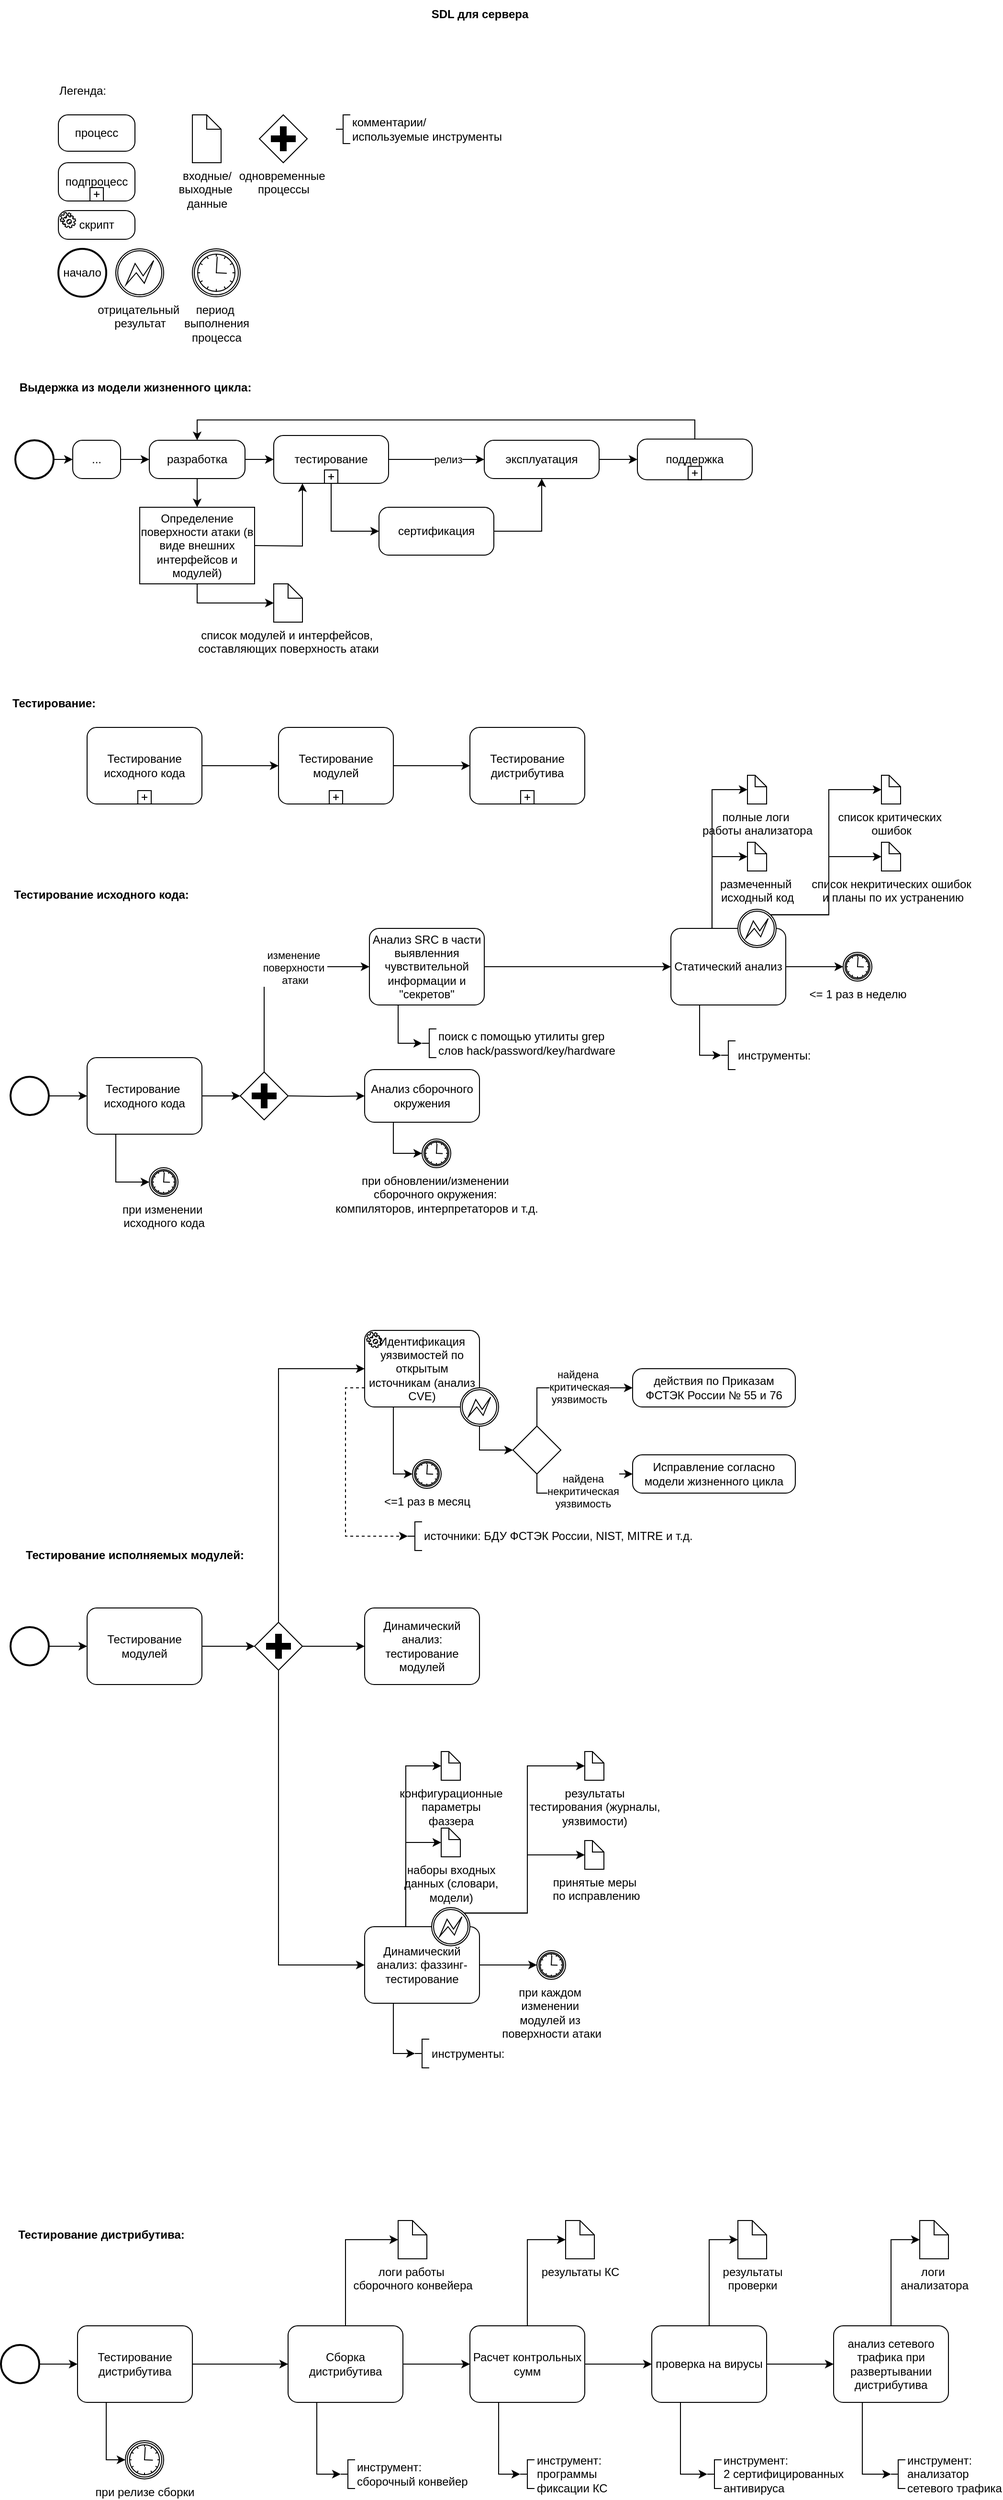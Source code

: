 <mxfile version="21.8.2" type="github">
  <diagram id="wFE0QG_FPsp0jaGvCLVb" name="Page-1">
    <mxGraphModel dx="2284" dy="1874" grid="1" gridSize="10" guides="1" tooltips="1" connect="1" arrows="1" fold="1" page="1" pageScale="1" pageWidth="850" pageHeight="1100" math="0" shadow="0">
      <root>
        <mxCell id="0" />
        <mxCell id="1" parent="0" />
        <mxCell id="r7ATCdnMlQ8CB8lM7L8m-2" value="" style="strokeWidth=2;html=1;shape=mxgraph.flowchart.start_2;whiteSpace=wrap;" vertex="1" parent="1">
          <mxGeometry x="-285" y="-170" width="40" height="40" as="geometry" />
        </mxCell>
        <mxCell id="r7ATCdnMlQ8CB8lM7L8m-139" style="edgeStyle=orthogonalEdgeStyle;rounded=0;orthogonalLoop=1;jettySize=auto;html=1;exitX=0.5;exitY=1;exitDx=0;exitDy=0;entryX=0;entryY=0.5;entryDx=0;entryDy=0;entryPerimeter=0;" edge="1" parent="1" source="r7ATCdnMlQ8CB8lM7L8m-3" target="r7ATCdnMlQ8CB8lM7L8m-140">
          <mxGeometry relative="1" as="geometry">
            <mxPoint x="30" y="20" as="targetPoint" />
          </mxGeometry>
        </mxCell>
        <mxCell id="r7ATCdnMlQ8CB8lM7L8m-3" value="&lt;div&gt;Определение поверхности атаки (в виде внешних интерфейсов и модулей)&lt;/div&gt;" style="rounded=0;whiteSpace=wrap;html=1;" vertex="1" parent="1">
          <mxGeometry x="-155" y="-100" width="120" height="80" as="geometry" />
        </mxCell>
        <mxCell id="r7ATCdnMlQ8CB8lM7L8m-7" value="&lt;div&gt;&lt;b&gt;SDL для сервера&lt;/b&gt;&lt;/div&gt;" style="text;html=1;align=center;verticalAlign=middle;resizable=0;points=[];autosize=1;strokeColor=none;fillColor=none;" vertex="1" parent="1">
          <mxGeometry x="140" y="-630" width="120" height="30" as="geometry" />
        </mxCell>
        <mxCell id="r7ATCdnMlQ8CB8lM7L8m-20" value="..." style="points=[[0.25,0,0],[0.5,0,0],[0.75,0,0],[1,0.25,0],[1,0.5,0],[1,0.75,0],[0.75,1,0],[0.5,1,0],[0.25,1,0],[0,0.75,0],[0,0.5,0],[0,0.25,0]];shape=mxgraph.bpmn.task;whiteSpace=wrap;rectStyle=rounded;size=10;html=1;container=1;expand=0;collapsible=0;taskMarker=abstract;" vertex="1" parent="1">
          <mxGeometry x="-225" y="-170" width="50" height="40" as="geometry" />
        </mxCell>
        <mxCell id="r7ATCdnMlQ8CB8lM7L8m-21" style="edgeStyle=orthogonalEdgeStyle;rounded=0;orthogonalLoop=1;jettySize=auto;html=1;exitX=1;exitY=0.5;exitDx=0;exitDy=0;exitPerimeter=0;entryX=0;entryY=0.5;entryDx=0;entryDy=0;entryPerimeter=0;" edge="1" parent="1" source="r7ATCdnMlQ8CB8lM7L8m-2" target="r7ATCdnMlQ8CB8lM7L8m-20">
          <mxGeometry relative="1" as="geometry" />
        </mxCell>
        <mxCell id="r7ATCdnMlQ8CB8lM7L8m-38" style="edgeStyle=orthogonalEdgeStyle;rounded=0;orthogonalLoop=1;jettySize=auto;html=1;exitX=0.5;exitY=1;exitDx=0;exitDy=0;exitPerimeter=0;" edge="1" parent="1" source="r7ATCdnMlQ8CB8lM7L8m-22">
          <mxGeometry relative="1" as="geometry">
            <mxPoint x="-95" y="-100" as="targetPoint" />
          </mxGeometry>
        </mxCell>
        <mxCell id="r7ATCdnMlQ8CB8lM7L8m-22" value="разработка" style="points=[[0.25,0,0],[0.5,0,0],[0.75,0,0],[1,0.25,0],[1,0.5,0],[1,0.75,0],[0.75,1,0],[0.5,1,0],[0.25,1,0],[0,0.75,0],[0,0.5,0],[0,0.25,0]];shape=mxgraph.bpmn.task;whiteSpace=wrap;rectStyle=rounded;size=10;html=1;container=1;expand=0;collapsible=0;taskMarker=abstract;" vertex="1" parent="1">
          <mxGeometry x="-145" y="-170" width="100" height="40" as="geometry" />
        </mxCell>
        <mxCell id="r7ATCdnMlQ8CB8lM7L8m-23" style="edgeStyle=orthogonalEdgeStyle;rounded=0;orthogonalLoop=1;jettySize=auto;html=1;exitX=1;exitY=0.5;exitDx=0;exitDy=0;exitPerimeter=0;entryX=0;entryY=0.5;entryDx=0;entryDy=0;entryPerimeter=0;" edge="1" parent="1" source="r7ATCdnMlQ8CB8lM7L8m-20" target="r7ATCdnMlQ8CB8lM7L8m-22">
          <mxGeometry relative="1" as="geometry" />
        </mxCell>
        <mxCell id="r7ATCdnMlQ8CB8lM7L8m-28" style="edgeStyle=orthogonalEdgeStyle;rounded=0;orthogonalLoop=1;jettySize=auto;html=1;exitX=1;exitY=0.5;exitDx=0;exitDy=0;exitPerimeter=0;" edge="1" parent="1" source="r7ATCdnMlQ8CB8lM7L8m-25" target="r7ATCdnMlQ8CB8lM7L8m-27">
          <mxGeometry relative="1" as="geometry" />
        </mxCell>
        <mxCell id="r7ATCdnMlQ8CB8lM7L8m-31" value="релиз" style="edgeLabel;html=1;align=center;verticalAlign=middle;resizable=0;points=[];" vertex="1" connectable="0" parent="r7ATCdnMlQ8CB8lM7L8m-28">
          <mxGeometry x="0.24" relative="1" as="geometry">
            <mxPoint as="offset" />
          </mxGeometry>
        </mxCell>
        <mxCell id="r7ATCdnMlQ8CB8lM7L8m-25" value="тестирование" style="points=[[0.25,0,0],[0.5,0,0],[0.75,0,0],[1,0.25,0],[1,0.5,0],[1,0.75,0],[0.75,1,0],[0.5,1,0],[0.25,1,0],[0,0.75,0],[0,0.5,0],[0,0.25,0]];shape=mxgraph.bpmn.task;whiteSpace=wrap;rectStyle=rounded;size=10;html=1;container=1;expand=0;collapsible=0;taskMarker=abstract;isLoopSub=1;" vertex="1" parent="1">
          <mxGeometry x="-15" y="-175" width="120" height="50" as="geometry" />
        </mxCell>
        <mxCell id="r7ATCdnMlQ8CB8lM7L8m-26" style="edgeStyle=orthogonalEdgeStyle;rounded=0;orthogonalLoop=1;jettySize=auto;html=1;exitX=1;exitY=0.5;exitDx=0;exitDy=0;exitPerimeter=0;" edge="1" parent="1" source="r7ATCdnMlQ8CB8lM7L8m-22" target="r7ATCdnMlQ8CB8lM7L8m-25">
          <mxGeometry relative="1" as="geometry" />
        </mxCell>
        <mxCell id="r7ATCdnMlQ8CB8lM7L8m-27" value="эксплуатация" style="points=[[0.25,0,0],[0.5,0,0],[0.75,0,0],[1,0.25,0],[1,0.5,0],[1,0.75,0],[0.75,1,0],[0.5,1,0],[0.25,1,0],[0,0.75,0],[0,0.5,0],[0,0.25,0]];shape=mxgraph.bpmn.task;whiteSpace=wrap;rectStyle=rounded;size=10;html=1;container=1;expand=0;collapsible=0;taskMarker=abstract;" vertex="1" parent="1">
          <mxGeometry x="205" y="-170" width="120" height="40" as="geometry" />
        </mxCell>
        <mxCell id="r7ATCdnMlQ8CB8lM7L8m-29" value="поддержка" style="points=[[0.25,0,0],[0.5,0,0],[0.75,0,0],[1,0.25,0],[1,0.5,0],[1,0.75,0],[0.75,1,0],[0.5,1,0],[0.25,1,0],[0,0.75,0],[0,0.5,0],[0,0.25,0]];shape=mxgraph.bpmn.task;whiteSpace=wrap;rectStyle=rounded;size=10;html=1;container=1;expand=0;collapsible=0;taskMarker=abstract;isLoopSub=1;" vertex="1" parent="1">
          <mxGeometry x="365" y="-171.25" width="120" height="42.5" as="geometry" />
        </mxCell>
        <mxCell id="r7ATCdnMlQ8CB8lM7L8m-30" style="edgeStyle=orthogonalEdgeStyle;rounded=0;orthogonalLoop=1;jettySize=auto;html=1;exitX=1;exitY=0.5;exitDx=0;exitDy=0;exitPerimeter=0;entryX=0;entryY=0.5;entryDx=0;entryDy=0;entryPerimeter=0;" edge="1" parent="1" source="r7ATCdnMlQ8CB8lM7L8m-27" target="r7ATCdnMlQ8CB8lM7L8m-29">
          <mxGeometry relative="1" as="geometry" />
        </mxCell>
        <mxCell id="r7ATCdnMlQ8CB8lM7L8m-32" value="сертификация" style="points=[[0.25,0,0],[0.5,0,0],[0.75,0,0],[1,0.25,0],[1,0.5,0],[1,0.75,0],[0.75,1,0],[0.5,1,0],[0.25,1,0],[0,0.75,0],[0,0.5,0],[0,0.25,0]];shape=mxgraph.bpmn.task;whiteSpace=wrap;rectStyle=rounded;size=10;html=1;container=1;expand=0;collapsible=0;taskMarker=abstract;" vertex="1" parent="1">
          <mxGeometry x="95" y="-100" width="120" height="50" as="geometry" />
        </mxCell>
        <mxCell id="r7ATCdnMlQ8CB8lM7L8m-33" style="edgeStyle=orthogonalEdgeStyle;rounded=0;orthogonalLoop=1;jettySize=auto;html=1;exitX=0.5;exitY=1;exitDx=0;exitDy=0;exitPerimeter=0;entryX=0;entryY=0.5;entryDx=0;entryDy=0;entryPerimeter=0;" edge="1" parent="1" source="r7ATCdnMlQ8CB8lM7L8m-25" target="r7ATCdnMlQ8CB8lM7L8m-32">
          <mxGeometry relative="1" as="geometry" />
        </mxCell>
        <mxCell id="r7ATCdnMlQ8CB8lM7L8m-34" style="edgeStyle=orthogonalEdgeStyle;rounded=0;orthogonalLoop=1;jettySize=auto;html=1;exitX=1;exitY=0.5;exitDx=0;exitDy=0;exitPerimeter=0;entryX=0.5;entryY=1;entryDx=0;entryDy=0;entryPerimeter=0;" edge="1" parent="1" source="r7ATCdnMlQ8CB8lM7L8m-32" target="r7ATCdnMlQ8CB8lM7L8m-27">
          <mxGeometry relative="1" as="geometry" />
        </mxCell>
        <mxCell id="r7ATCdnMlQ8CB8lM7L8m-35" style="edgeStyle=orthogonalEdgeStyle;rounded=0;orthogonalLoop=1;jettySize=auto;html=1;exitX=0.5;exitY=0;exitDx=0;exitDy=0;exitPerimeter=0;entryX=0.5;entryY=0;entryDx=0;entryDy=0;entryPerimeter=0;" edge="1" parent="1" source="r7ATCdnMlQ8CB8lM7L8m-29" target="r7ATCdnMlQ8CB8lM7L8m-22">
          <mxGeometry relative="1" as="geometry" />
        </mxCell>
        <mxCell id="r7ATCdnMlQ8CB8lM7L8m-37" style="edgeStyle=orthogonalEdgeStyle;rounded=0;orthogonalLoop=1;jettySize=auto;html=1;exitX=1;exitY=0.5;exitDx=0;exitDy=0;entryX=0.25;entryY=1;entryDx=0;entryDy=0;entryPerimeter=0;" edge="1" parent="1" target="r7ATCdnMlQ8CB8lM7L8m-25">
          <mxGeometry relative="1" as="geometry">
            <mxPoint x="-35" y="-60" as="sourcePoint" />
          </mxGeometry>
        </mxCell>
        <mxCell id="r7ATCdnMlQ8CB8lM7L8m-40" value="&lt;b&gt;Тестирование исходного кода:&lt;/b&gt;" style="text;html=1;strokeColor=none;fillColor=none;align=center;verticalAlign=middle;whiteSpace=wrap;rounded=0;" vertex="1" parent="1">
          <mxGeometry x="-290" y="290" width="190" height="30" as="geometry" />
        </mxCell>
        <mxCell id="r7ATCdnMlQ8CB8lM7L8m-46" value="Анализ SRC в части выявленния чувствительной информации и &quot;секретов&quot;" style="points=[[0.25,0,0],[0.5,0,0],[0.75,0,0],[1,0.25,0],[1,0.5,0],[1,0.75,0],[0.75,1,0],[0.5,1,0],[0.25,1,0],[0,0.75,0],[0,0.5,0],[0,0.25,0]];shape=mxgraph.bpmn.task;whiteSpace=wrap;rectStyle=rounded;size=10;html=1;container=1;expand=0;collapsible=0;taskMarker=abstract;" vertex="1" parent="1">
          <mxGeometry x="85" y="340" width="120" height="80" as="geometry" />
        </mxCell>
        <mxCell id="r7ATCdnMlQ8CB8lM7L8m-49" value="&lt;div&gt;Идентификация уязвимостей по открытым источникам (анализ CVE)&lt;/div&gt;" style="points=[[0.25,0,0],[0.5,0,0],[0.75,0,0],[1,0.25,0],[1,0.5,0],[1,0.75,0],[0.75,1,0],[0.5,1,0],[0.25,1,0],[0,0.75,0],[0,0.5,0],[0,0.25,0]];shape=mxgraph.bpmn.task;whiteSpace=wrap;rectStyle=rounded;size=10;html=1;container=1;expand=0;collapsible=0;taskMarker=service;" vertex="1" parent="1">
          <mxGeometry x="80" y="760" width="120" height="80" as="geometry" />
        </mxCell>
        <mxCell id="r7ATCdnMlQ8CB8lM7L8m-80" value="" style="points=[[0.145,0.145,0],[0.5,0,0],[0.855,0.145,0],[1,0.5,0],[0.855,0.855,0],[0.5,1,0],[0.145,0.855,0],[0,0.5,0]];shape=mxgraph.bpmn.event;html=1;verticalLabelPosition=bottom;labelBackgroundColor=#ffffff;verticalAlign=top;align=center;perimeter=ellipsePerimeter;outlineConnect=0;aspect=fixed;outline=boundInt;symbol=error;" vertex="1" parent="r7ATCdnMlQ8CB8lM7L8m-49">
          <mxGeometry x="100" y="60" width="40" height="40" as="geometry" />
        </mxCell>
        <mxCell id="r7ATCdnMlQ8CB8lM7L8m-51" value="&lt;div&gt;Тестирование&amp;nbsp; исходного кода&lt;/div&gt;" style="points=[[0.25,0,0],[0.5,0,0],[0.75,0,0],[1,0.25,0],[1,0.5,0],[1,0.75,0],[0.75,1,0],[0.5,1,0],[0.25,1,0],[0,0.75,0],[0,0.5,0],[0,0.25,0]];shape=mxgraph.bpmn.task;whiteSpace=wrap;rectStyle=rounded;size=10;html=1;container=1;expand=0;collapsible=0;taskMarker=abstract;" vertex="1" parent="1">
          <mxGeometry x="-210" y="475" width="120" height="80" as="geometry" />
        </mxCell>
        <mxCell id="r7ATCdnMlQ8CB8lM7L8m-52" value="" style="strokeWidth=2;html=1;shape=mxgraph.flowchart.start_2;whiteSpace=wrap;" vertex="1" parent="1">
          <mxGeometry x="-290" y="495" width="40" height="40" as="geometry" />
        </mxCell>
        <mxCell id="r7ATCdnMlQ8CB8lM7L8m-54" style="edgeStyle=orthogonalEdgeStyle;rounded=0;orthogonalLoop=1;jettySize=auto;html=1;exitX=1;exitY=0.5;exitDx=0;exitDy=0;exitPerimeter=0;entryX=0;entryY=0.5;entryDx=0;entryDy=0;entryPerimeter=0;" edge="1" parent="1" source="r7ATCdnMlQ8CB8lM7L8m-51" target="r7ATCdnMlQ8CB8lM7L8m-100">
          <mxGeometry relative="1" as="geometry">
            <mxPoint x="-50" y="515" as="targetPoint" />
          </mxGeometry>
        </mxCell>
        <mxCell id="r7ATCdnMlQ8CB8lM7L8m-57" style="edgeStyle=orthogonalEdgeStyle;rounded=0;orthogonalLoop=1;jettySize=auto;html=1;exitX=1;exitY=0.5;exitDx=0;exitDy=0;exitPerimeter=0;entryX=0;entryY=0.5;entryDx=0;entryDy=0;entryPerimeter=0;" edge="1" parent="1" source="r7ATCdnMlQ8CB8lM7L8m-52" target="r7ATCdnMlQ8CB8lM7L8m-51">
          <mxGeometry relative="1" as="geometry" />
        </mxCell>
        <mxCell id="r7ATCdnMlQ8CB8lM7L8m-62" value="&lt;div&gt;поиск с помощью утилиты grep&lt;/div&gt;&lt;div&gt;слов hack/password/key/hardware&lt;br&gt; &lt;/div&gt;" style="html=1;shape=mxgraph.flowchart.annotation_2;align=left;labelPosition=right;" vertex="1" parent="1">
          <mxGeometry x="140" y="445" width="15" height="30" as="geometry" />
        </mxCell>
        <mxCell id="r7ATCdnMlQ8CB8lM7L8m-63" style="edgeStyle=orthogonalEdgeStyle;rounded=0;orthogonalLoop=1;jettySize=auto;html=1;exitX=0.25;exitY=1;exitDx=0;exitDy=0;exitPerimeter=0;entryX=0;entryY=0.5;entryDx=0;entryDy=0;entryPerimeter=0;" edge="1" parent="1" source="r7ATCdnMlQ8CB8lM7L8m-46" target="r7ATCdnMlQ8CB8lM7L8m-62">
          <mxGeometry relative="1" as="geometry" />
        </mxCell>
        <mxCell id="r7ATCdnMlQ8CB8lM7L8m-69" value="Анализ сборочного окружения" style="points=[[0.25,0,0],[0.5,0,0],[0.75,0,0],[1,0.25,0],[1,0.5,0],[1,0.75,0],[0.75,1,0],[0.5,1,0],[0.25,1,0],[0,0.75,0],[0,0.5,0],[0,0.25,0]];shape=mxgraph.bpmn.task;whiteSpace=wrap;rectStyle=rounded;size=10;html=1;container=1;expand=0;collapsible=0;taskMarker=abstract;" vertex="1" parent="1">
          <mxGeometry x="80" y="487.5" width="120" height="55" as="geometry" />
        </mxCell>
        <mxCell id="r7ATCdnMlQ8CB8lM7L8m-71" value="Статический анализ" style="points=[[0.25,0,0],[0.5,0,0],[0.75,0,0],[1,0.25,0],[1,0.5,0],[1,0.75,0],[0.75,1,0],[0.5,1,0],[0.25,1,0],[0,0.75,0],[0,0.5,0],[0,0.25,0]];shape=mxgraph.bpmn.task;whiteSpace=wrap;rectStyle=rounded;size=10;html=1;container=1;expand=0;collapsible=0;taskMarker=abstract;" vertex="1" parent="1">
          <mxGeometry x="400" y="340" width="120" height="80" as="geometry" />
        </mxCell>
        <mxCell id="r7ATCdnMlQ8CB8lM7L8m-72" style="edgeStyle=orthogonalEdgeStyle;rounded=0;orthogonalLoop=1;jettySize=auto;html=1;exitX=1;exitY=0.5;exitDx=0;exitDy=0;exitPerimeter=0;entryX=0;entryY=0.5;entryDx=0;entryDy=0;entryPerimeter=0;" edge="1" parent="1" source="r7ATCdnMlQ8CB8lM7L8m-46" target="r7ATCdnMlQ8CB8lM7L8m-71">
          <mxGeometry relative="1" as="geometry" />
        </mxCell>
        <mxCell id="r7ATCdnMlQ8CB8lM7L8m-73" value="&amp;lt;=1 раз в месяц" style="points=[[0.145,0.145,0],[0.5,0,0],[0.855,0.145,0],[1,0.5,0],[0.855,0.855,0],[0.5,1,0],[0.145,0.855,0],[0,0.5,0]];shape=mxgraph.bpmn.event;html=1;verticalLabelPosition=bottom;labelBackgroundColor=#ffffff;verticalAlign=top;align=center;perimeter=ellipsePerimeter;outlineConnect=0;aspect=fixed;outline=boundInt;symbol=timer;" vertex="1" parent="1">
          <mxGeometry x="130" y="895" width="30" height="30" as="geometry" />
        </mxCell>
        <mxCell id="r7ATCdnMlQ8CB8lM7L8m-75" style="edgeStyle=orthogonalEdgeStyle;rounded=0;orthogonalLoop=1;jettySize=auto;html=1;exitX=0.25;exitY=1;exitDx=0;exitDy=0;exitPerimeter=0;entryX=0;entryY=0.5;entryDx=0;entryDy=0;entryPerimeter=0;" edge="1" parent="1" source="r7ATCdnMlQ8CB8lM7L8m-49" target="r7ATCdnMlQ8CB8lM7L8m-73">
          <mxGeometry relative="1" as="geometry" />
        </mxCell>
        <mxCell id="r7ATCdnMlQ8CB8lM7L8m-76" style="edgeStyle=orthogonalEdgeStyle;rounded=0;orthogonalLoop=1;jettySize=auto;html=1;exitX=1;exitY=0.5;exitDx=0;exitDy=0;exitPerimeter=0;entryX=0;entryY=0.5;entryDx=0;entryDy=0;entryPerimeter=0;" edge="1" parent="1" target="r7ATCdnMlQ8CB8lM7L8m-69">
          <mxGeometry relative="1" as="geometry">
            <mxPoint y="515" as="sourcePoint" />
          </mxGeometry>
        </mxCell>
        <mxCell id="r7ATCdnMlQ8CB8lM7L8m-78" value="&lt;div&gt;при обновлении/изменении&amp;nbsp;&lt;/div&gt;&lt;div&gt;сборочного окружения:&amp;nbsp;&lt;/div&gt;&lt;div&gt;компиляторов, интерпретаторов и т.д.&lt;/div&gt;" style="points=[[0.145,0.145,0],[0.5,0,0],[0.855,0.145,0],[1,0.5,0],[0.855,0.855,0],[0.5,1,0],[0.145,0.855,0],[0,0.5,0]];shape=mxgraph.bpmn.event;html=1;verticalLabelPosition=bottom;labelBackgroundColor=#ffffff;verticalAlign=top;align=center;perimeter=ellipsePerimeter;outlineConnect=0;aspect=fixed;outline=boundInt;symbol=timer;" vertex="1" parent="1">
          <mxGeometry x="140" y="560" width="30" height="30" as="geometry" />
        </mxCell>
        <mxCell id="r7ATCdnMlQ8CB8lM7L8m-79" style="edgeStyle=orthogonalEdgeStyle;rounded=0;orthogonalLoop=1;jettySize=auto;html=1;exitX=0.25;exitY=1;exitDx=0;exitDy=0;exitPerimeter=0;entryX=0;entryY=0.5;entryDx=0;entryDy=0;entryPerimeter=0;" edge="1" parent="1" source="r7ATCdnMlQ8CB8lM7L8m-69" target="r7ATCdnMlQ8CB8lM7L8m-78">
          <mxGeometry relative="1" as="geometry" />
        </mxCell>
        <mxCell id="r7ATCdnMlQ8CB8lM7L8m-88" style="edgeStyle=orthogonalEdgeStyle;rounded=0;orthogonalLoop=1;jettySize=auto;html=1;exitX=0.5;exitY=1;exitDx=0;exitDy=0;exitPerimeter=0;entryX=0;entryY=0.5;entryDx=0;entryDy=0;entryPerimeter=0;" edge="1" parent="1" source="r7ATCdnMlQ8CB8lM7L8m-83" target="r7ATCdnMlQ8CB8lM7L8m-89">
          <mxGeometry relative="1" as="geometry">
            <mxPoint x="310" y="955" as="targetPoint" />
          </mxGeometry>
        </mxCell>
        <mxCell id="r7ATCdnMlQ8CB8lM7L8m-90" value="&lt;div&gt;найдена&lt;/div&gt;&lt;div&gt;некритическая&lt;/div&gt;&lt;div&gt;уязвимость&lt;br&gt;&lt;/div&gt;" style="edgeLabel;html=1;align=center;verticalAlign=middle;resizable=0;points=[];" vertex="1" connectable="0" parent="r7ATCdnMlQ8CB8lM7L8m-88">
          <mxGeometry x="-0.033" y="2" relative="1" as="geometry">
            <mxPoint as="offset" />
          </mxGeometry>
        </mxCell>
        <mxCell id="r7ATCdnMlQ8CB8lM7L8m-83" value="" style="points=[[0.25,0.25,0],[0.5,0,0],[0.75,0.25,0],[1,0.5,0],[0.75,0.75,0],[0.5,1,0],[0.25,0.75,0],[0,0.5,0]];shape=mxgraph.bpmn.gateway2;html=1;verticalLabelPosition=bottom;labelBackgroundColor=#ffffff;verticalAlign=top;align=center;perimeter=rhombusPerimeter;outlineConnect=0;outline=none;symbol=none;" vertex="1" parent="1">
          <mxGeometry x="235" y="860" width="50" height="50" as="geometry" />
        </mxCell>
        <mxCell id="r7ATCdnMlQ8CB8lM7L8m-82" style="edgeStyle=orthogonalEdgeStyle;rounded=0;orthogonalLoop=1;jettySize=auto;html=1;exitX=0.5;exitY=1;exitDx=0;exitDy=0;exitPerimeter=0;entryX=0;entryY=0.5;entryDx=0;entryDy=0;entryPerimeter=0;" edge="1" parent="1" source="r7ATCdnMlQ8CB8lM7L8m-80" target="r7ATCdnMlQ8CB8lM7L8m-83">
          <mxGeometry relative="1" as="geometry">
            <mxPoint x="220" y="865" as="targetPoint" />
          </mxGeometry>
        </mxCell>
        <mxCell id="r7ATCdnMlQ8CB8lM7L8m-85" value="действия по Приказам ФСТЭК России № 55 и 76 " style="points=[[0.25,0,0],[0.5,0,0],[0.75,0,0],[1,0.25,0],[1,0.5,0],[1,0.75,0],[0.75,1,0],[0.5,1,0],[0.25,1,0],[0,0.75,0],[0,0.5,0],[0,0.25,0]];shape=mxgraph.bpmn.task;whiteSpace=wrap;rectStyle=rounded;size=10;html=1;container=1;expand=0;collapsible=0;taskMarker=abstract;" vertex="1" parent="1">
          <mxGeometry x="360" y="800" width="170" height="40" as="geometry" />
        </mxCell>
        <mxCell id="r7ATCdnMlQ8CB8lM7L8m-86" style="edgeStyle=orthogonalEdgeStyle;rounded=0;orthogonalLoop=1;jettySize=auto;html=1;exitX=0.5;exitY=0;exitDx=0;exitDy=0;exitPerimeter=0;entryX=0;entryY=0.5;entryDx=0;entryDy=0;entryPerimeter=0;" edge="1" parent="1" source="r7ATCdnMlQ8CB8lM7L8m-83" target="r7ATCdnMlQ8CB8lM7L8m-85">
          <mxGeometry relative="1" as="geometry" />
        </mxCell>
        <mxCell id="r7ATCdnMlQ8CB8lM7L8m-87" value="&lt;div&gt;найдена&amp;nbsp;&lt;/div&gt;&lt;div&gt;критическая&lt;/div&gt;&lt;div&gt;уязвимость&lt;br&gt;&lt;/div&gt;" style="edgeLabel;html=1;align=center;verticalAlign=middle;resizable=0;points=[];" vertex="1" connectable="0" parent="r7ATCdnMlQ8CB8lM7L8m-86">
          <mxGeometry x="0.2" y="1" relative="1" as="geometry">
            <mxPoint as="offset" />
          </mxGeometry>
        </mxCell>
        <mxCell id="r7ATCdnMlQ8CB8lM7L8m-89" value="Исправление согласно модели жизненного цикла" style="points=[[0.25,0,0],[0.5,0,0],[0.75,0,0],[1,0.25,0],[1,0.5,0],[1,0.75,0],[0.75,1,0],[0.5,1,0],[0.25,1,0],[0,0.75,0],[0,0.5,0],[0,0.25,0]];shape=mxgraph.bpmn.task;whiteSpace=wrap;rectStyle=rounded;size=10;html=1;container=1;expand=0;collapsible=0;taskMarker=abstract;" vertex="1" parent="1">
          <mxGeometry x="360" y="890" width="170" height="40" as="geometry" />
        </mxCell>
        <mxCell id="r7ATCdnMlQ8CB8lM7L8m-92" value="источники: БДУ ФСТЭК России, NIST, MITRE и т.д." style="html=1;shape=mxgraph.flowchart.annotation_2;align=left;labelPosition=right;" vertex="1" parent="1">
          <mxGeometry x="125" y="960" width="15" height="30" as="geometry" />
        </mxCell>
        <mxCell id="r7ATCdnMlQ8CB8lM7L8m-94" style="edgeStyle=orthogonalEdgeStyle;rounded=0;orthogonalLoop=1;jettySize=auto;html=1;exitX=0;exitY=0.75;exitDx=0;exitDy=0;exitPerimeter=0;entryX=0;entryY=0.5;entryDx=0;entryDy=0;entryPerimeter=0;dashed=1;" edge="1" parent="1" source="r7ATCdnMlQ8CB8lM7L8m-49" target="r7ATCdnMlQ8CB8lM7L8m-92">
          <mxGeometry relative="1" as="geometry" />
        </mxCell>
        <mxCell id="r7ATCdnMlQ8CB8lM7L8m-95" value="&lt;b&gt;Выдержка из модели жизненного цикла:&lt;/b&gt;" style="text;html=1;align=center;verticalAlign=middle;resizable=0;points=[];autosize=1;strokeColor=none;fillColor=none;" vertex="1" parent="1">
          <mxGeometry x="-290" y="-240" width="260" height="30" as="geometry" />
        </mxCell>
        <mxCell id="r7ATCdnMlQ8CB8lM7L8m-100" value="" style="points=[[0.25,0.25,0],[0.5,0,0],[0.75,0.25,0],[1,0.5,0],[0.75,0.75,0],[0.5,1,0],[0.25,0.75,0],[0,0.5,0]];shape=mxgraph.bpmn.gateway2;html=1;verticalLabelPosition=bottom;labelBackgroundColor=#ffffff;verticalAlign=top;align=center;perimeter=rhombusPerimeter;outlineConnect=0;outline=none;symbol=none;gwType=parallel;" vertex="1" parent="1">
          <mxGeometry x="-50" y="490" width="50" height="50" as="geometry" />
        </mxCell>
        <mxCell id="r7ATCdnMlQ8CB8lM7L8m-102" style="edgeStyle=orthogonalEdgeStyle;rounded=0;orthogonalLoop=1;jettySize=auto;html=1;exitX=0.5;exitY=0;exitDx=0;exitDy=0;exitPerimeter=0;entryX=0;entryY=0.5;entryDx=0;entryDy=0;entryPerimeter=0;" edge="1" parent="1" source="r7ATCdnMlQ8CB8lM7L8m-100" target="r7ATCdnMlQ8CB8lM7L8m-46">
          <mxGeometry relative="1" as="geometry" />
        </mxCell>
        <mxCell id="r7ATCdnMlQ8CB8lM7L8m-106" value="&lt;div&gt;изменение&amp;nbsp;&lt;/div&gt;&lt;div&gt;поверхности&amp;nbsp;&lt;/div&gt;&lt;div&gt;атаки&lt;/div&gt;" style="edgeLabel;html=1;align=center;verticalAlign=middle;resizable=0;points=[];" vertex="1" connectable="0" parent="r7ATCdnMlQ8CB8lM7L8m-102">
          <mxGeometry x="0.291" y="-1" relative="1" as="geometry">
            <mxPoint as="offset" />
          </mxGeometry>
        </mxCell>
        <mxCell id="r7ATCdnMlQ8CB8lM7L8m-103" value="Динамический анализ: тестирование модулей" style="points=[[0.25,0,0],[0.5,0,0],[0.75,0,0],[1,0.25,0],[1,0.5,0],[1,0.75,0],[0.75,1,0],[0.5,1,0],[0.25,1,0],[0,0.75,0],[0,0.5,0],[0,0.25,0]];shape=mxgraph.bpmn.task;whiteSpace=wrap;rectStyle=rounded;size=10;html=1;container=1;expand=0;collapsible=0;taskMarker=abstract;" vertex="1" parent="1">
          <mxGeometry x="80" y="1050" width="120" height="80" as="geometry" />
        </mxCell>
        <mxCell id="r7ATCdnMlQ8CB8lM7L8m-108" value="&lt;div&gt;&lt;b&gt;Тестирование:&lt;/b&gt;&lt;/div&gt;" style="text;html=1;align=center;verticalAlign=middle;resizable=0;points=[];autosize=1;strokeColor=none;fillColor=none;" vertex="1" parent="1">
          <mxGeometry x="-300" y="90" width="110" height="30" as="geometry" />
        </mxCell>
        <mxCell id="r7ATCdnMlQ8CB8lM7L8m-111" value="Тестирование исходного кода" style="points=[[0.25,0,0],[0.5,0,0],[0.75,0,0],[1,0.25,0],[1,0.5,0],[1,0.75,0],[0.75,1,0],[0.5,1,0],[0.25,1,0],[0,0.75,0],[0,0.5,0],[0,0.25,0]];shape=mxgraph.bpmn.task;whiteSpace=wrap;rectStyle=rounded;size=10;html=1;container=1;expand=0;collapsible=0;taskMarker=abstract;isLoopSub=1;" vertex="1" parent="1">
          <mxGeometry x="-210" y="130" width="120" height="80" as="geometry" />
        </mxCell>
        <mxCell id="r7ATCdnMlQ8CB8lM7L8m-114" style="edgeStyle=orthogonalEdgeStyle;rounded=0;orthogonalLoop=1;jettySize=auto;html=1;exitX=1;exitY=0.5;exitDx=0;exitDy=0;exitPerimeter=0;" edge="1" parent="1" source="r7ATCdnMlQ8CB8lM7L8m-112" target="r7ATCdnMlQ8CB8lM7L8m-115">
          <mxGeometry relative="1" as="geometry">
            <mxPoint x="170" y="170" as="targetPoint" />
          </mxGeometry>
        </mxCell>
        <mxCell id="r7ATCdnMlQ8CB8lM7L8m-112" value="Тестирование модулей" style="points=[[0.25,0,0],[0.5,0,0],[0.75,0,0],[1,0.25,0],[1,0.5,0],[1,0.75,0],[0.75,1,0],[0.5,1,0],[0.25,1,0],[0,0.75,0],[0,0.5,0],[0,0.25,0]];shape=mxgraph.bpmn.task;whiteSpace=wrap;rectStyle=rounded;size=10;html=1;container=1;expand=0;collapsible=0;taskMarker=abstract;isLoopSub=1;" vertex="1" parent="1">
          <mxGeometry x="-10" y="130" width="120" height="80" as="geometry" />
        </mxCell>
        <mxCell id="r7ATCdnMlQ8CB8lM7L8m-113" style="edgeStyle=orthogonalEdgeStyle;rounded=0;orthogonalLoop=1;jettySize=auto;html=1;exitX=1;exitY=0.5;exitDx=0;exitDy=0;exitPerimeter=0;entryX=0;entryY=0.5;entryDx=0;entryDy=0;entryPerimeter=0;" edge="1" parent="1" source="r7ATCdnMlQ8CB8lM7L8m-111" target="r7ATCdnMlQ8CB8lM7L8m-112">
          <mxGeometry relative="1" as="geometry" />
        </mxCell>
        <mxCell id="r7ATCdnMlQ8CB8lM7L8m-115" value="Тестирование дистрибутива" style="points=[[0.25,0,0],[0.5,0,0],[0.75,0,0],[1,0.25,0],[1,0.5,0],[1,0.75,0],[0.75,1,0],[0.5,1,0],[0.25,1,0],[0,0.75,0],[0,0.5,0],[0,0.25,0]];shape=mxgraph.bpmn.task;whiteSpace=wrap;rectStyle=rounded;size=10;html=1;container=1;expand=0;collapsible=0;taskMarker=abstract;isLoopSub=1;" vertex="1" parent="1">
          <mxGeometry x="190" y="130" width="120" height="80" as="geometry" />
        </mxCell>
        <mxCell id="r7ATCdnMlQ8CB8lM7L8m-116" value="&lt;div&gt;Тестирование модулей&lt;br&gt;&lt;/div&gt;" style="points=[[0.25,0,0],[0.5,0,0],[0.75,0,0],[1,0.25,0],[1,0.5,0],[1,0.75,0],[0.75,1,0],[0.5,1,0],[0.25,1,0],[0,0.75,0],[0,0.5,0],[0,0.25,0]];shape=mxgraph.bpmn.task;whiteSpace=wrap;rectStyle=rounded;size=10;html=1;container=1;expand=0;collapsible=0;taskMarker=abstract;" vertex="1" parent="1">
          <mxGeometry x="-210" y="1050" width="120" height="80" as="geometry" />
        </mxCell>
        <mxCell id="r7ATCdnMlQ8CB8lM7L8m-117" value="" style="strokeWidth=2;html=1;shape=mxgraph.flowchart.start_2;whiteSpace=wrap;" vertex="1" parent="1">
          <mxGeometry x="-290" y="1070" width="40" height="40" as="geometry" />
        </mxCell>
        <mxCell id="r7ATCdnMlQ8CB8lM7L8m-118" style="edgeStyle=orthogonalEdgeStyle;rounded=0;orthogonalLoop=1;jettySize=auto;html=1;exitX=1;exitY=0.5;exitDx=0;exitDy=0;exitPerimeter=0;entryX=0;entryY=0.5;entryDx=0;entryDy=0;entryPerimeter=0;" edge="1" parent="1" source="r7ATCdnMlQ8CB8lM7L8m-117" target="r7ATCdnMlQ8CB8lM7L8m-116">
          <mxGeometry relative="1" as="geometry" />
        </mxCell>
        <mxCell id="r7ATCdnMlQ8CB8lM7L8m-119" style="edgeStyle=orthogonalEdgeStyle;rounded=0;orthogonalLoop=1;jettySize=auto;html=1;entryX=0;entryY=0.5;entryDx=0;entryDy=0;entryPerimeter=0;exitX=0.5;exitY=0;exitDx=0;exitDy=0;exitPerimeter=0;" edge="1" parent="1" source="r7ATCdnMlQ8CB8lM7L8m-192" target="r7ATCdnMlQ8CB8lM7L8m-49">
          <mxGeometry relative="1" as="geometry">
            <mxPoint x="20" y="1090" as="sourcePoint" />
          </mxGeometry>
        </mxCell>
        <mxCell id="r7ATCdnMlQ8CB8lM7L8m-141" style="edgeStyle=orthogonalEdgeStyle;rounded=0;orthogonalLoop=1;jettySize=auto;html=1;exitX=1;exitY=0.5;exitDx=0;exitDy=0;exitPerimeter=0;" edge="1" parent="1" source="r7ATCdnMlQ8CB8lM7L8m-120" target="r7ATCdnMlQ8CB8lM7L8m-142">
          <mxGeometry relative="1" as="geometry">
            <mxPoint x="-30" y="1750" as="targetPoint" />
          </mxGeometry>
        </mxCell>
        <mxCell id="r7ATCdnMlQ8CB8lM7L8m-120" value="&lt;div&gt;Тестирование дистрибутива&lt;br&gt;&lt;/div&gt;" style="points=[[0.25,0,0],[0.5,0,0],[0.75,0,0],[1,0.25,0],[1,0.5,0],[1,0.75,0],[0.75,1,0],[0.5,1,0],[0.25,1,0],[0,0.75,0],[0,0.5,0],[0,0.25,0]];shape=mxgraph.bpmn.task;whiteSpace=wrap;rectStyle=rounded;size=10;html=1;container=1;expand=0;collapsible=0;taskMarker=abstract;" vertex="1" parent="1">
          <mxGeometry x="-220" y="1800" width="120" height="80" as="geometry" />
        </mxCell>
        <mxCell id="r7ATCdnMlQ8CB8lM7L8m-121" value="" style="strokeWidth=2;html=1;shape=mxgraph.flowchart.start_2;whiteSpace=wrap;" vertex="1" parent="1">
          <mxGeometry x="-300" y="1820" width="40" height="40" as="geometry" />
        </mxCell>
        <mxCell id="r7ATCdnMlQ8CB8lM7L8m-122" style="edgeStyle=orthogonalEdgeStyle;rounded=0;orthogonalLoop=1;jettySize=auto;html=1;exitX=1;exitY=0.5;exitDx=0;exitDy=0;exitPerimeter=0;entryX=0;entryY=0.5;entryDx=0;entryDy=0;entryPerimeter=0;" edge="1" parent="1" source="r7ATCdnMlQ8CB8lM7L8m-121" target="r7ATCdnMlQ8CB8lM7L8m-120">
          <mxGeometry relative="1" as="geometry" />
        </mxCell>
        <mxCell id="r7ATCdnMlQ8CB8lM7L8m-123" value="инструменты: " style="html=1;shape=mxgraph.flowchart.annotation_2;align=left;labelPosition=right;" vertex="1" parent="1">
          <mxGeometry x="452.5" y="457.5" width="15" height="30" as="geometry" />
        </mxCell>
        <mxCell id="r7ATCdnMlQ8CB8lM7L8m-124" style="edgeStyle=orthogonalEdgeStyle;rounded=0;orthogonalLoop=1;jettySize=auto;html=1;exitX=0.25;exitY=1;exitDx=0;exitDy=0;exitPerimeter=0;entryX=0;entryY=0.5;entryDx=0;entryDy=0;entryPerimeter=0;" edge="1" parent="1" source="r7ATCdnMlQ8CB8lM7L8m-71" target="r7ATCdnMlQ8CB8lM7L8m-123">
          <mxGeometry relative="1" as="geometry" />
        </mxCell>
        <mxCell id="r7ATCdnMlQ8CB8lM7L8m-126" value="&lt;div&gt;полные логи&amp;nbsp;&lt;/div&gt;&lt;div&gt;работы анализатора&lt;/div&gt;&lt;div&gt;&lt;br&gt;&lt;/div&gt;" style="shape=mxgraph.bpmn.data;labelPosition=center;verticalLabelPosition=bottom;align=center;verticalAlign=top;size=12;html=1;" vertex="1" parent="1">
          <mxGeometry x="480" y="180" width="20" height="30" as="geometry" />
        </mxCell>
        <mxCell id="r7ATCdnMlQ8CB8lM7L8m-127" style="edgeStyle=orthogonalEdgeStyle;rounded=0;orthogonalLoop=1;jettySize=auto;html=1;exitX=0.358;exitY=0;exitDx=0;exitDy=0;exitPerimeter=0;entryX=0;entryY=0.5;entryDx=0;entryDy=0;entryPerimeter=0;" edge="1" parent="1" source="r7ATCdnMlQ8CB8lM7L8m-71" target="r7ATCdnMlQ8CB8lM7L8m-126">
          <mxGeometry relative="1" as="geometry" />
        </mxCell>
        <mxCell id="r7ATCdnMlQ8CB8lM7L8m-128" value="&lt;div&gt;размеченный&amp;nbsp;&lt;/div&gt;&lt;div&gt;исходный код&lt;/div&gt;" style="shape=mxgraph.bpmn.data;labelPosition=center;verticalLabelPosition=bottom;align=center;verticalAlign=top;size=12;html=1;" vertex="1" parent="1">
          <mxGeometry x="480" y="250" width="20" height="30" as="geometry" />
        </mxCell>
        <mxCell id="r7ATCdnMlQ8CB8lM7L8m-132" value="&lt;div&gt;список критических&amp;nbsp;&lt;/div&gt;&lt;div&gt;ошибок&lt;/div&gt;" style="shape=mxgraph.bpmn.data;labelPosition=center;verticalLabelPosition=bottom;align=center;verticalAlign=top;size=12;html=1;" vertex="1" parent="1">
          <mxGeometry x="620" y="180" width="20" height="30" as="geometry" />
        </mxCell>
        <mxCell id="r7ATCdnMlQ8CB8lM7L8m-134" value="&lt;div&gt;список некритических ошибок&lt;/div&gt;&lt;div&gt;&amp;nbsp;и планы по их устранению&lt;/div&gt;" style="shape=mxgraph.bpmn.data;labelPosition=center;verticalLabelPosition=bottom;align=center;verticalAlign=top;size=12;html=1;" vertex="1" parent="1">
          <mxGeometry x="620" y="250" width="20" height="30" as="geometry" />
        </mxCell>
        <mxCell id="r7ATCdnMlQ8CB8lM7L8m-136" style="edgeStyle=orthogonalEdgeStyle;rounded=0;orthogonalLoop=1;jettySize=auto;html=1;exitX=0.358;exitY=0;exitDx=0;exitDy=0;exitPerimeter=0;entryX=0;entryY=0.5;entryDx=0;entryDy=0;entryPerimeter=0;" edge="1" parent="1" source="r7ATCdnMlQ8CB8lM7L8m-71" target="r7ATCdnMlQ8CB8lM7L8m-128">
          <mxGeometry relative="1" as="geometry" />
        </mxCell>
        <mxCell id="r7ATCdnMlQ8CB8lM7L8m-137" style="edgeStyle=orthogonalEdgeStyle;rounded=0;orthogonalLoop=1;jettySize=auto;html=1;exitX=0.855;exitY=0.145;exitDx=0;exitDy=0;exitPerimeter=0;entryX=0;entryY=0.5;entryDx=0;entryDy=0;entryPerimeter=0;" edge="1" parent="1" source="r7ATCdnMlQ8CB8lM7L8m-135" target="r7ATCdnMlQ8CB8lM7L8m-132">
          <mxGeometry relative="1" as="geometry" />
        </mxCell>
        <mxCell id="r7ATCdnMlQ8CB8lM7L8m-138" style="edgeStyle=orthogonalEdgeStyle;rounded=0;orthogonalLoop=1;jettySize=auto;html=1;exitX=0.855;exitY=0.145;exitDx=0;exitDy=0;exitPerimeter=0;entryX=0;entryY=0.5;entryDx=0;entryDy=0;entryPerimeter=0;" edge="1" parent="1" source="r7ATCdnMlQ8CB8lM7L8m-135" target="r7ATCdnMlQ8CB8lM7L8m-134">
          <mxGeometry relative="1" as="geometry" />
        </mxCell>
        <mxCell id="r7ATCdnMlQ8CB8lM7L8m-140" value="&lt;div&gt;список модулей и интерфейсов,&amp;nbsp;&lt;/div&gt;&lt;div&gt;составляющих поверхность атаки&lt;/div&gt;" style="shape=mxgraph.bpmn.data;labelPosition=center;verticalLabelPosition=bottom;align=center;verticalAlign=top;size=15;html=1;" vertex="1" parent="1">
          <mxGeometry x="-15" y="-20" width="30" height="40" as="geometry" />
        </mxCell>
        <mxCell id="r7ATCdnMlQ8CB8lM7L8m-143" style="edgeStyle=orthogonalEdgeStyle;rounded=0;orthogonalLoop=1;jettySize=auto;html=1;entryX=0;entryY=0.5;entryDx=0;entryDy=0;entryPerimeter=0;" edge="1" parent="1" source="r7ATCdnMlQ8CB8lM7L8m-142" target="r7ATCdnMlQ8CB8lM7L8m-144">
          <mxGeometry relative="1" as="geometry">
            <mxPoint x="120" y="1690" as="targetPoint" />
          </mxGeometry>
        </mxCell>
        <mxCell id="r7ATCdnMlQ8CB8lM7L8m-145" style="edgeStyle=orthogonalEdgeStyle;rounded=0;orthogonalLoop=1;jettySize=auto;html=1;exitX=1;exitY=0.5;exitDx=0;exitDy=0;exitPerimeter=0;" edge="1" parent="1" source="r7ATCdnMlQ8CB8lM7L8m-142" target="r7ATCdnMlQ8CB8lM7L8m-146">
          <mxGeometry relative="1" as="geometry">
            <mxPoint x="200" y="1840" as="targetPoint" />
          </mxGeometry>
        </mxCell>
        <mxCell id="r7ATCdnMlQ8CB8lM7L8m-142" value="Сборка дистрибутива" style="points=[[0.25,0,0],[0.5,0,0],[0.75,0,0],[1,0.25,0],[1,0.5,0],[1,0.75,0],[0.75,1,0],[0.5,1,0],[0.25,1,0],[0,0.75,0],[0,0.5,0],[0,0.25,0]];shape=mxgraph.bpmn.task;whiteSpace=wrap;rectStyle=rounded;size=10;html=1;container=1;expand=0;collapsible=0;taskMarker=abstract;" vertex="1" parent="1">
          <mxGeometry y="1800" width="120" height="80" as="geometry" />
        </mxCell>
        <mxCell id="r7ATCdnMlQ8CB8lM7L8m-144" value="&lt;div&gt;логи работы&amp;nbsp;&lt;/div&gt;&lt;div&gt;сборочного конвейера&lt;/div&gt;" style="shape=mxgraph.bpmn.data;labelPosition=center;verticalLabelPosition=bottom;align=center;verticalAlign=top;size=15;html=1;" vertex="1" parent="1">
          <mxGeometry x="115" y="1690" width="30" height="40" as="geometry" />
        </mxCell>
        <mxCell id="r7ATCdnMlQ8CB8lM7L8m-151" style="edgeStyle=orthogonalEdgeStyle;rounded=0;orthogonalLoop=1;jettySize=auto;html=1;exitX=1;exitY=0.5;exitDx=0;exitDy=0;exitPerimeter=0;" edge="1" parent="1" source="r7ATCdnMlQ8CB8lM7L8m-146" target="r7ATCdnMlQ8CB8lM7L8m-152">
          <mxGeometry relative="1" as="geometry">
            <mxPoint x="410" y="1840" as="targetPoint" />
          </mxGeometry>
        </mxCell>
        <mxCell id="r7ATCdnMlQ8CB8lM7L8m-146" value="Расчет контрольных сумм" style="points=[[0.25,0,0],[0.5,0,0],[0.75,0,0],[1,0.25,0],[1,0.5,0],[1,0.75,0],[0.75,1,0],[0.5,1,0],[0.25,1,0],[0,0.75,0],[0,0.5,0],[0,0.25,0]];shape=mxgraph.bpmn.task;whiteSpace=wrap;rectStyle=rounded;size=10;html=1;container=1;expand=0;collapsible=0;taskMarker=abstract;" vertex="1" parent="1">
          <mxGeometry x="190" y="1800" width="120" height="80" as="geometry" />
        </mxCell>
        <mxCell id="r7ATCdnMlQ8CB8lM7L8m-147" value="&lt;b&gt;Тестирование исполняемых модулей:&lt;br&gt;&lt;/b&gt;" style="text;html=1;strokeColor=none;fillColor=none;align=center;verticalAlign=middle;whiteSpace=wrap;rounded=0;" vertex="1" parent="1">
          <mxGeometry x="-290" y="980" width="260" height="30" as="geometry" />
        </mxCell>
        <mxCell id="r7ATCdnMlQ8CB8lM7L8m-148" value="&lt;b&gt;Тестирование дистрибутива:&lt;br&gt;&lt;/b&gt;" style="text;html=1;strokeColor=none;fillColor=none;align=center;verticalAlign=middle;whiteSpace=wrap;rounded=0;" vertex="1" parent="1">
          <mxGeometry x="-290" y="1690" width="190" height="30" as="geometry" />
        </mxCell>
        <mxCell id="r7ATCdnMlQ8CB8lM7L8m-149" value="результаты КС" style="shape=mxgraph.bpmn.data;labelPosition=center;verticalLabelPosition=bottom;align=center;verticalAlign=top;size=15;html=1;" vertex="1" parent="1">
          <mxGeometry x="290" y="1690" width="30" height="40" as="geometry" />
        </mxCell>
        <mxCell id="r7ATCdnMlQ8CB8lM7L8m-150" style="edgeStyle=orthogonalEdgeStyle;rounded=0;orthogonalLoop=1;jettySize=auto;html=1;exitX=0.5;exitY=0;exitDx=0;exitDy=0;exitPerimeter=0;entryX=0;entryY=0.5;entryDx=0;entryDy=0;entryPerimeter=0;" edge="1" parent="1" source="r7ATCdnMlQ8CB8lM7L8m-146" target="r7ATCdnMlQ8CB8lM7L8m-149">
          <mxGeometry relative="1" as="geometry" />
        </mxCell>
        <mxCell id="r7ATCdnMlQ8CB8lM7L8m-152" value="проверка на вирусы" style="points=[[0.25,0,0],[0.5,0,0],[0.75,0,0],[1,0.25,0],[1,0.5,0],[1,0.75,0],[0.75,1,0],[0.5,1,0],[0.25,1,0],[0,0.75,0],[0,0.5,0],[0,0.25,0]];shape=mxgraph.bpmn.task;whiteSpace=wrap;rectStyle=rounded;size=10;html=1;container=1;expand=0;collapsible=0;taskMarker=abstract;" vertex="1" parent="1">
          <mxGeometry x="380" y="1800" width="120" height="80" as="geometry" />
        </mxCell>
        <mxCell id="r7ATCdnMlQ8CB8lM7L8m-153" value="&lt;div&gt;инструмент:&amp;nbsp;&lt;/div&gt;&lt;div&gt;сборочный конвейер&lt;/div&gt;" style="html=1;shape=mxgraph.flowchart.annotation_2;align=left;labelPosition=right;" vertex="1" parent="1">
          <mxGeometry x="55" y="1940" width="15" height="30" as="geometry" />
        </mxCell>
        <mxCell id="r7ATCdnMlQ8CB8lM7L8m-154" style="edgeStyle=orthogonalEdgeStyle;rounded=0;orthogonalLoop=1;jettySize=auto;html=1;exitX=0.25;exitY=1;exitDx=0;exitDy=0;exitPerimeter=0;entryX=0;entryY=0.5;entryDx=0;entryDy=0;entryPerimeter=0;" edge="1" parent="1" source="r7ATCdnMlQ8CB8lM7L8m-142" target="r7ATCdnMlQ8CB8lM7L8m-153">
          <mxGeometry relative="1" as="geometry" />
        </mxCell>
        <mxCell id="r7ATCdnMlQ8CB8lM7L8m-155" value="&lt;div&gt;инструмент:&amp;nbsp;&lt;/div&gt;&lt;div&gt;программы&amp;nbsp;&lt;/div&gt;&lt;div&gt;фиксации КС&lt;/div&gt;" style="html=1;shape=mxgraph.flowchart.annotation_2;align=left;labelPosition=right;" vertex="1" parent="1">
          <mxGeometry x="242.5" y="1940" width="15" height="30" as="geometry" />
        </mxCell>
        <mxCell id="r7ATCdnMlQ8CB8lM7L8m-156" style="edgeStyle=orthogonalEdgeStyle;rounded=0;orthogonalLoop=1;jettySize=auto;html=1;exitX=0.25;exitY=1;exitDx=0;exitDy=0;exitPerimeter=0;entryX=0;entryY=0.5;entryDx=0;entryDy=0;entryPerimeter=0;" edge="1" parent="1" source="r7ATCdnMlQ8CB8lM7L8m-146" target="r7ATCdnMlQ8CB8lM7L8m-155">
          <mxGeometry relative="1" as="geometry" />
        </mxCell>
        <mxCell id="r7ATCdnMlQ8CB8lM7L8m-157" value="&lt;div&gt;инструмент:&amp;nbsp;&lt;/div&gt;&lt;div&gt;2 сертифицированных&amp;nbsp;&lt;/div&gt;&lt;div&gt;антивируса&lt;/div&gt;" style="html=1;shape=mxgraph.flowchart.annotation_2;align=left;labelPosition=right;" vertex="1" parent="1">
          <mxGeometry x="438" y="1940" width="15" height="30" as="geometry" />
        </mxCell>
        <mxCell id="r7ATCdnMlQ8CB8lM7L8m-158" style="edgeStyle=orthogonalEdgeStyle;rounded=0;orthogonalLoop=1;jettySize=auto;html=1;exitX=0.25;exitY=1;exitDx=0;exitDy=0;exitPerimeter=0;entryX=0;entryY=0.5;entryDx=0;entryDy=0;entryPerimeter=0;" edge="1" parent="1" source="r7ATCdnMlQ8CB8lM7L8m-152" target="r7ATCdnMlQ8CB8lM7L8m-157">
          <mxGeometry relative="1" as="geometry" />
        </mxCell>
        <mxCell id="r7ATCdnMlQ8CB8lM7L8m-159" value="при релизе сборки" style="points=[[0.145,0.145,0],[0.5,0,0],[0.855,0.145,0],[1,0.5,0],[0.855,0.855,0],[0.5,1,0],[0.145,0.855,0],[0,0.5,0]];shape=mxgraph.bpmn.event;html=1;verticalLabelPosition=bottom;labelBackgroundColor=#ffffff;verticalAlign=top;align=center;perimeter=ellipsePerimeter;outlineConnect=0;aspect=fixed;outline=catching;symbol=timer;" vertex="1" parent="1">
          <mxGeometry x="-170" y="1920" width="40" height="40" as="geometry" />
        </mxCell>
        <mxCell id="r7ATCdnMlQ8CB8lM7L8m-160" style="edgeStyle=orthogonalEdgeStyle;rounded=0;orthogonalLoop=1;jettySize=auto;html=1;exitX=0.25;exitY=1;exitDx=0;exitDy=0;exitPerimeter=0;entryX=0;entryY=0.5;entryDx=0;entryDy=0;entryPerimeter=0;" edge="1" parent="1" source="r7ATCdnMlQ8CB8lM7L8m-120" target="r7ATCdnMlQ8CB8lM7L8m-159">
          <mxGeometry relative="1" as="geometry" />
        </mxCell>
        <mxCell id="r7ATCdnMlQ8CB8lM7L8m-161" value="&lt;div&gt;результаты &lt;br&gt;&lt;/div&gt;&lt;div&gt;проверки&lt;br&gt;&lt;/div&gt;" style="shape=mxgraph.bpmn.data;labelPosition=center;verticalLabelPosition=bottom;align=center;verticalAlign=top;size=15;html=1;" vertex="1" parent="1">
          <mxGeometry x="470" y="1690" width="30" height="40" as="geometry" />
        </mxCell>
        <mxCell id="r7ATCdnMlQ8CB8lM7L8m-162" style="edgeStyle=orthogonalEdgeStyle;rounded=0;orthogonalLoop=1;jettySize=auto;html=1;exitX=0.5;exitY=0;exitDx=0;exitDy=0;exitPerimeter=0;entryX=0;entryY=0.5;entryDx=0;entryDy=0;entryPerimeter=0;" edge="1" parent="1" source="r7ATCdnMlQ8CB8lM7L8m-152" target="r7ATCdnMlQ8CB8lM7L8m-161">
          <mxGeometry relative="1" as="geometry" />
        </mxCell>
        <mxCell id="r7ATCdnMlQ8CB8lM7L8m-164" value="анализ сетевого трафика при развертывании дистрибутива" style="points=[[0.25,0,0],[0.5,0,0],[0.75,0,0],[1,0.25,0],[1,0.5,0],[1,0.75,0],[0.75,1,0],[0.5,1,0],[0.25,1,0],[0,0.75,0],[0,0.5,0],[0,0.25,0]];shape=mxgraph.bpmn.task;whiteSpace=wrap;rectStyle=rounded;size=10;html=1;container=1;expand=0;collapsible=0;taskMarker=abstract;" vertex="1" parent="1">
          <mxGeometry x="570" y="1800" width="120" height="80" as="geometry" />
        </mxCell>
        <mxCell id="r7ATCdnMlQ8CB8lM7L8m-165" style="edgeStyle=orthogonalEdgeStyle;rounded=0;orthogonalLoop=1;jettySize=auto;html=1;exitX=1;exitY=0.5;exitDx=0;exitDy=0;exitPerimeter=0;entryX=0;entryY=0.5;entryDx=0;entryDy=0;entryPerimeter=0;" edge="1" parent="1" source="r7ATCdnMlQ8CB8lM7L8m-152" target="r7ATCdnMlQ8CB8lM7L8m-164">
          <mxGeometry relative="1" as="geometry" />
        </mxCell>
        <mxCell id="r7ATCdnMlQ8CB8lM7L8m-166" value="&lt;div&gt;логи&amp;nbsp;&lt;/div&gt;&lt;div&gt;анализатора&lt;/div&gt;" style="shape=mxgraph.bpmn.data;labelPosition=center;verticalLabelPosition=bottom;align=center;verticalAlign=top;size=15;html=1;" vertex="1" parent="1">
          <mxGeometry x="660" y="1690" width="30" height="40" as="geometry" />
        </mxCell>
        <mxCell id="r7ATCdnMlQ8CB8lM7L8m-168" style="edgeStyle=orthogonalEdgeStyle;rounded=0;orthogonalLoop=1;jettySize=auto;html=1;exitX=0.5;exitY=0;exitDx=0;exitDy=0;exitPerimeter=0;entryX=0;entryY=0.5;entryDx=0;entryDy=0;entryPerimeter=0;" edge="1" parent="1" source="r7ATCdnMlQ8CB8lM7L8m-164" target="r7ATCdnMlQ8CB8lM7L8m-166">
          <mxGeometry relative="1" as="geometry" />
        </mxCell>
        <mxCell id="r7ATCdnMlQ8CB8lM7L8m-169" value="&lt;div&gt;инструмент:&amp;nbsp;&lt;/div&gt;&lt;div&gt;анализатор&amp;nbsp;&lt;/div&gt;&lt;div&gt;сетевого трафика&lt;/div&gt;" style="html=1;shape=mxgraph.flowchart.annotation_2;align=left;labelPosition=right;" vertex="1" parent="1">
          <mxGeometry x="630" y="1940" width="15" height="30" as="geometry" />
        </mxCell>
        <mxCell id="r7ATCdnMlQ8CB8lM7L8m-170" style="edgeStyle=orthogonalEdgeStyle;rounded=0;orthogonalLoop=1;jettySize=auto;html=1;exitX=0.25;exitY=1;exitDx=0;exitDy=0;exitPerimeter=0;entryX=0;entryY=0.5;entryDx=0;entryDy=0;entryPerimeter=0;" edge="1" parent="1" source="r7ATCdnMlQ8CB8lM7L8m-164" target="r7ATCdnMlQ8CB8lM7L8m-169">
          <mxGeometry relative="1" as="geometry" />
        </mxCell>
        <mxCell id="r7ATCdnMlQ8CB8lM7L8m-171" value="&lt;div&gt;при изменении&amp;nbsp;&lt;/div&gt;&lt;div&gt;исходного кода&lt;br&gt;&lt;/div&gt;" style="points=[[0.145,0.145,0],[0.5,0,0],[0.855,0.145,0],[1,0.5,0],[0.855,0.855,0],[0.5,1,0],[0.145,0.855,0],[0,0.5,0]];shape=mxgraph.bpmn.event;html=1;verticalLabelPosition=bottom;labelBackgroundColor=#ffffff;verticalAlign=top;align=center;perimeter=ellipsePerimeter;outlineConnect=0;aspect=fixed;outline=boundInt;symbol=timer;" vertex="1" parent="1">
          <mxGeometry x="-145" y="590" width="30" height="30" as="geometry" />
        </mxCell>
        <mxCell id="r7ATCdnMlQ8CB8lM7L8m-172" style="edgeStyle=orthogonalEdgeStyle;rounded=0;orthogonalLoop=1;jettySize=auto;html=1;exitX=0.25;exitY=1;exitDx=0;exitDy=0;exitPerimeter=0;entryX=0;entryY=0.5;entryDx=0;entryDy=0;entryPerimeter=0;" edge="1" parent="1" source="r7ATCdnMlQ8CB8lM7L8m-51" target="r7ATCdnMlQ8CB8lM7L8m-171">
          <mxGeometry relative="1" as="geometry" />
        </mxCell>
        <mxCell id="r7ATCdnMlQ8CB8lM7L8m-135" value="" style="points=[[0.145,0.145,0],[0.5,0,0],[0.855,0.145,0],[1,0.5,0],[0.855,0.855,0],[0.5,1,0],[0.145,0.855,0],[0,0.5,0]];shape=mxgraph.bpmn.event;html=1;verticalLabelPosition=bottom;labelBackgroundColor=#ffffff;verticalAlign=top;align=center;perimeter=ellipsePerimeter;outlineConnect=0;aspect=fixed;outline=boundInt;symbol=error;" vertex="1" parent="1">
          <mxGeometry x="470" y="320" width="40" height="40" as="geometry" />
        </mxCell>
        <mxCell id="r7ATCdnMlQ8CB8lM7L8m-177" value="&lt;div&gt;&amp;lt;= 1 раз в неделю&lt;/div&gt;" style="points=[[0.145,0.145,0],[0.5,0,0],[0.855,0.145,0],[1,0.5,0],[0.855,0.855,0],[0.5,1,0],[0.145,0.855,0],[0,0.5,0]];shape=mxgraph.bpmn.event;html=1;verticalLabelPosition=bottom;labelBackgroundColor=#ffffff;verticalAlign=top;align=center;perimeter=ellipsePerimeter;outlineConnect=0;aspect=fixed;outline=boundInt;symbol=timer;" vertex="1" parent="1">
          <mxGeometry x="580" y="365" width="30" height="30" as="geometry" />
        </mxCell>
        <mxCell id="r7ATCdnMlQ8CB8lM7L8m-180" style="edgeStyle=orthogonalEdgeStyle;rounded=0;orthogonalLoop=1;jettySize=auto;html=1;exitX=1;exitY=0.5;exitDx=0;exitDy=0;exitPerimeter=0;entryX=0;entryY=0.5;entryDx=0;entryDy=0;entryPerimeter=0;" edge="1" parent="1" source="r7ATCdnMlQ8CB8lM7L8m-71" target="r7ATCdnMlQ8CB8lM7L8m-177">
          <mxGeometry relative="1" as="geometry" />
        </mxCell>
        <mxCell id="r7ATCdnMlQ8CB8lM7L8m-181" value="&lt;div&gt;Легенда:&lt;/div&gt;" style="text;html=1;align=center;verticalAlign=middle;resizable=0;points=[];autosize=1;strokeColor=none;fillColor=none;" vertex="1" parent="1">
          <mxGeometry x="-250" y="-550" width="70" height="30" as="geometry" />
        </mxCell>
        <mxCell id="r7ATCdnMlQ8CB8lM7L8m-182" value="процесс" style="points=[[0.25,0,0],[0.5,0,0],[0.75,0,0],[1,0.25,0],[1,0.5,0],[1,0.75,0],[0.75,1,0],[0.5,1,0],[0.25,1,0],[0,0.75,0],[0,0.5,0],[0,0.25,0]];shape=mxgraph.bpmn.task;whiteSpace=wrap;rectStyle=rounded;size=10;html=1;container=1;expand=0;collapsible=0;taskMarker=abstract;" vertex="1" parent="1">
          <mxGeometry x="-240" y="-510" width="80" height="38" as="geometry" />
        </mxCell>
        <mxCell id="r7ATCdnMlQ8CB8lM7L8m-183" value="подпроцесс" style="points=[[0.25,0,0],[0.5,0,0],[0.75,0,0],[1,0.25,0],[1,0.5,0],[1,0.75,0],[0.75,1,0],[0.5,1,0],[0.25,1,0],[0,0.75,0],[0,0.5,0],[0,0.25,0]];shape=mxgraph.bpmn.task;whiteSpace=wrap;rectStyle=rounded;size=10;html=1;container=1;expand=0;collapsible=0;taskMarker=abstract;isLoopSub=1;" vertex="1" parent="1">
          <mxGeometry x="-240" y="-460" width="80" height="40" as="geometry" />
        </mxCell>
        <mxCell id="r7ATCdnMlQ8CB8lM7L8m-184" value="начало" style="strokeWidth=2;html=1;shape=mxgraph.flowchart.start_2;whiteSpace=wrap;" vertex="1" parent="1">
          <mxGeometry x="-240" y="-370" width="50" height="50" as="geometry" />
        </mxCell>
        <mxCell id="r7ATCdnMlQ8CB8lM7L8m-185" value="скрипт" style="points=[[0.25,0,0],[0.5,0,0],[0.75,0,0],[1,0.25,0],[1,0.5,0],[1,0.75,0],[0.75,1,0],[0.5,1,0],[0.25,1,0],[0,0.75,0],[0,0.5,0],[0,0.25,0]];shape=mxgraph.bpmn.task;whiteSpace=wrap;rectStyle=rounded;size=10;html=1;container=1;expand=0;collapsible=0;taskMarker=service;" vertex="1" parent="1">
          <mxGeometry x="-240" y="-410" width="80" height="30" as="geometry" />
        </mxCell>
        <mxCell id="r7ATCdnMlQ8CB8lM7L8m-186" value="&lt;div&gt;отрицательный&amp;nbsp;&lt;/div&gt;&lt;div&gt;результат&lt;/div&gt;" style="points=[[0.145,0.145,0],[0.5,0,0],[0.855,0.145,0],[1,0.5,0],[0.855,0.855,0],[0.5,1,0],[0.145,0.855,0],[0,0.5,0]];shape=mxgraph.bpmn.event;html=1;verticalLabelPosition=bottom;labelBackgroundColor=#ffffff;verticalAlign=top;align=center;perimeter=ellipsePerimeter;outlineConnect=0;aspect=fixed;outline=boundInt;symbol=error;" vertex="1" parent="1">
          <mxGeometry x="-180" y="-370" width="50" height="50" as="geometry" />
        </mxCell>
        <mxCell id="r7ATCdnMlQ8CB8lM7L8m-187" value="&lt;div&gt;входные/&lt;/div&gt;&lt;div&gt;выходные&amp;nbsp;&lt;/div&gt;&lt;div&gt;данные&lt;/div&gt;" style="shape=mxgraph.bpmn.data;labelPosition=center;verticalLabelPosition=bottom;align=center;verticalAlign=top;size=15;html=1;" vertex="1" parent="1">
          <mxGeometry x="-100" y="-510" width="30" height="50" as="geometry" />
        </mxCell>
        <mxCell id="r7ATCdnMlQ8CB8lM7L8m-188" value="&lt;div&gt;период&amp;nbsp;&lt;/div&gt;&lt;div&gt;выполнения&lt;/div&gt;&lt;div&gt;процесса&lt;br&gt; &lt;/div&gt;" style="points=[[0.145,0.145,0],[0.5,0,0],[0.855,0.145,0],[1,0.5,0],[0.855,0.855,0],[0.5,1,0],[0.145,0.855,0],[0,0.5,0]];shape=mxgraph.bpmn.event;html=1;verticalLabelPosition=bottom;labelBackgroundColor=#ffffff;verticalAlign=top;align=center;perimeter=ellipsePerimeter;outlineConnect=0;aspect=fixed;outline=boundInt;symbol=timer;" vertex="1" parent="1">
          <mxGeometry x="-100" y="-370" width="50" height="50" as="geometry" />
        </mxCell>
        <mxCell id="r7ATCdnMlQ8CB8lM7L8m-190" value="&lt;div&gt;одновременные&amp;nbsp;&lt;/div&gt;&lt;div&gt;процессы&lt;/div&gt;" style="points=[[0.25,0.25,0],[0.5,0,0],[0.75,0.25,0],[1,0.5,0],[0.75,0.75,0],[0.5,1,0],[0.25,0.75,0],[0,0.5,0]];shape=mxgraph.bpmn.gateway2;html=1;verticalLabelPosition=bottom;labelBackgroundColor=#ffffff;verticalAlign=top;align=center;perimeter=rhombusPerimeter;outlineConnect=0;outline=none;symbol=none;gwType=parallel;" vertex="1" parent="1">
          <mxGeometry x="-30" y="-510" width="50" height="50" as="geometry" />
        </mxCell>
        <mxCell id="r7ATCdnMlQ8CB8lM7L8m-191" value="&lt;div&gt;комментарии/&lt;/div&gt;&lt;div&gt;используемые инструменты&lt;/div&gt;" style="html=1;shape=mxgraph.flowchart.annotation_2;align=left;labelPosition=right;" vertex="1" parent="1">
          <mxGeometry x="50" y="-510" width="15" height="30" as="geometry" />
        </mxCell>
        <mxCell id="r7ATCdnMlQ8CB8lM7L8m-192" value="" style="points=[[0.25,0.25,0],[0.5,0,0],[0.75,0.25,0],[1,0.5,0],[0.75,0.75,0],[0.5,1,0],[0.25,0.75,0],[0,0.5,0]];shape=mxgraph.bpmn.gateway2;html=1;verticalLabelPosition=bottom;labelBackgroundColor=#ffffff;verticalAlign=top;align=center;perimeter=rhombusPerimeter;outlineConnect=0;outline=none;symbol=none;gwType=parallel;" vertex="1" parent="1">
          <mxGeometry x="-35" y="1065" width="50" height="50" as="geometry" />
        </mxCell>
        <mxCell id="r7ATCdnMlQ8CB8lM7L8m-193" style="edgeStyle=orthogonalEdgeStyle;rounded=0;orthogonalLoop=1;jettySize=auto;html=1;exitX=1;exitY=0.5;exitDx=0;exitDy=0;exitPerimeter=0;entryX=0;entryY=0.5;entryDx=0;entryDy=0;entryPerimeter=0;" edge="1" parent="1" source="r7ATCdnMlQ8CB8lM7L8m-116" target="r7ATCdnMlQ8CB8lM7L8m-192">
          <mxGeometry relative="1" as="geometry" />
        </mxCell>
        <mxCell id="r7ATCdnMlQ8CB8lM7L8m-194" style="edgeStyle=orthogonalEdgeStyle;rounded=0;orthogonalLoop=1;jettySize=auto;html=1;exitX=1;exitY=0.5;exitDx=0;exitDy=0;exitPerimeter=0;entryX=0;entryY=0.5;entryDx=0;entryDy=0;entryPerimeter=0;" edge="1" parent="1" source="r7ATCdnMlQ8CB8lM7L8m-192" target="r7ATCdnMlQ8CB8lM7L8m-103">
          <mxGeometry relative="1" as="geometry" />
        </mxCell>
        <mxCell id="r7ATCdnMlQ8CB8lM7L8m-195" value="&lt;div&gt;Динамический анализ: фаззинг-тестирование&lt;/div&gt;" style="points=[[0.25,0,0],[0.5,0,0],[0.75,0,0],[1,0.25,0],[1,0.5,0],[1,0.75,0],[0.75,1,0],[0.5,1,0],[0.25,1,0],[0,0.75,0],[0,0.5,0],[0,0.25,0]];shape=mxgraph.bpmn.task;whiteSpace=wrap;rectStyle=rounded;size=10;html=1;container=1;expand=0;collapsible=0;taskMarker=abstract;" vertex="1" parent="1">
          <mxGeometry x="80" y="1383" width="120" height="80" as="geometry" />
        </mxCell>
        <mxCell id="r7ATCdnMlQ8CB8lM7L8m-196" value="инструменты: " style="html=1;shape=mxgraph.flowchart.annotation_2;align=left;labelPosition=right;" vertex="1" parent="1">
          <mxGeometry x="132.5" y="1500.5" width="15" height="30" as="geometry" />
        </mxCell>
        <mxCell id="r7ATCdnMlQ8CB8lM7L8m-197" style="edgeStyle=orthogonalEdgeStyle;rounded=0;orthogonalLoop=1;jettySize=auto;html=1;exitX=0.25;exitY=1;exitDx=0;exitDy=0;exitPerimeter=0;entryX=0;entryY=0.5;entryDx=0;entryDy=0;entryPerimeter=0;" edge="1" parent="1" source="r7ATCdnMlQ8CB8lM7L8m-195" target="r7ATCdnMlQ8CB8lM7L8m-196">
          <mxGeometry relative="1" as="geometry" />
        </mxCell>
        <mxCell id="r7ATCdnMlQ8CB8lM7L8m-198" value="&lt;div&gt;конфигурационные&lt;/div&gt;&lt;div&gt;параметры &lt;br&gt;&lt;/div&gt;&lt;div&gt;фаззера&lt;br&gt;&lt;/div&gt;" style="shape=mxgraph.bpmn.data;labelPosition=center;verticalLabelPosition=bottom;align=center;verticalAlign=top;size=12;html=1;" vertex="1" parent="1">
          <mxGeometry x="160" y="1200" width="20" height="30" as="geometry" />
        </mxCell>
        <mxCell id="r7ATCdnMlQ8CB8lM7L8m-199" style="edgeStyle=orthogonalEdgeStyle;rounded=0;orthogonalLoop=1;jettySize=auto;html=1;exitX=0.358;exitY=0;exitDx=0;exitDy=0;exitPerimeter=0;entryX=0;entryY=0.5;entryDx=0;entryDy=0;entryPerimeter=0;" edge="1" parent="1" source="r7ATCdnMlQ8CB8lM7L8m-195" target="r7ATCdnMlQ8CB8lM7L8m-198">
          <mxGeometry relative="1" as="geometry" />
        </mxCell>
        <mxCell id="r7ATCdnMlQ8CB8lM7L8m-200" value="&lt;div&gt;наборы входных&lt;/div&gt;&lt;div&gt;данных (словари,&lt;/div&gt;&lt;div&gt;модели)&lt;br&gt;&lt;/div&gt;" style="shape=mxgraph.bpmn.data;labelPosition=center;verticalLabelPosition=bottom;align=center;verticalAlign=top;size=12;html=1;" vertex="1" parent="1">
          <mxGeometry x="160" y="1280" width="20" height="30" as="geometry" />
        </mxCell>
        <mxCell id="r7ATCdnMlQ8CB8lM7L8m-201" value="&lt;div&gt;результаты&lt;/div&gt;&lt;div&gt;тестирования (журналы,&lt;/div&gt;&lt;div&gt;уязвимости)&lt;br&gt;&lt;/div&gt;" style="shape=mxgraph.bpmn.data;labelPosition=center;verticalLabelPosition=bottom;align=center;verticalAlign=top;size=12;html=1;" vertex="1" parent="1">
          <mxGeometry x="310" y="1200" width="20" height="30" as="geometry" />
        </mxCell>
        <mxCell id="r7ATCdnMlQ8CB8lM7L8m-202" value="&lt;div&gt;принятые меры&lt;/div&gt;&lt;div&gt;&amp;nbsp;по исправлению&lt;/div&gt;" style="shape=mxgraph.bpmn.data;labelPosition=center;verticalLabelPosition=bottom;align=center;verticalAlign=top;size=12;html=1;" vertex="1" parent="1">
          <mxGeometry x="310" y="1293" width="20" height="30" as="geometry" />
        </mxCell>
        <mxCell id="r7ATCdnMlQ8CB8lM7L8m-203" style="edgeStyle=orthogonalEdgeStyle;rounded=0;orthogonalLoop=1;jettySize=auto;html=1;exitX=0.358;exitY=0;exitDx=0;exitDy=0;exitPerimeter=0;entryX=0;entryY=0.5;entryDx=0;entryDy=0;entryPerimeter=0;" edge="1" parent="1" source="r7ATCdnMlQ8CB8lM7L8m-195" target="r7ATCdnMlQ8CB8lM7L8m-200">
          <mxGeometry relative="1" as="geometry" />
        </mxCell>
        <mxCell id="r7ATCdnMlQ8CB8lM7L8m-204" style="edgeStyle=orthogonalEdgeStyle;rounded=0;orthogonalLoop=1;jettySize=auto;html=1;exitX=0.855;exitY=0.145;exitDx=0;exitDy=0;exitPerimeter=0;entryX=0;entryY=0.5;entryDx=0;entryDy=0;entryPerimeter=0;" edge="1" parent="1" source="r7ATCdnMlQ8CB8lM7L8m-206" target="r7ATCdnMlQ8CB8lM7L8m-201">
          <mxGeometry relative="1" as="geometry" />
        </mxCell>
        <mxCell id="r7ATCdnMlQ8CB8lM7L8m-205" style="edgeStyle=orthogonalEdgeStyle;rounded=0;orthogonalLoop=1;jettySize=auto;html=1;exitX=0.855;exitY=0.145;exitDx=0;exitDy=0;exitPerimeter=0;entryX=0;entryY=0.5;entryDx=0;entryDy=0;entryPerimeter=0;" edge="1" parent="1" source="r7ATCdnMlQ8CB8lM7L8m-206" target="r7ATCdnMlQ8CB8lM7L8m-202">
          <mxGeometry relative="1" as="geometry" />
        </mxCell>
        <mxCell id="r7ATCdnMlQ8CB8lM7L8m-206" value="" style="points=[[0.145,0.145,0],[0.5,0,0],[0.855,0.145,0],[1,0.5,0],[0.855,0.855,0],[0.5,1,0],[0.145,0.855,0],[0,0.5,0]];shape=mxgraph.bpmn.event;html=1;verticalLabelPosition=bottom;labelBackgroundColor=#ffffff;verticalAlign=top;align=center;perimeter=ellipsePerimeter;outlineConnect=0;aspect=fixed;outline=boundInt;symbol=error;" vertex="1" parent="1">
          <mxGeometry x="150" y="1363" width="40" height="40" as="geometry" />
        </mxCell>
        <mxCell id="r7ATCdnMlQ8CB8lM7L8m-207" value="&lt;div&gt;при каждом&amp;nbsp;&lt;/div&gt;&lt;div&gt;изменении&amp;nbsp;&lt;/div&gt;&lt;div&gt;модулей из&amp;nbsp;&lt;/div&gt;&lt;div&gt;поверхности атаки&lt;/div&gt;" style="points=[[0.145,0.145,0],[0.5,0,0],[0.855,0.145,0],[1,0.5,0],[0.855,0.855,0],[0.5,1,0],[0.145,0.855,0],[0,0.5,0]];shape=mxgraph.bpmn.event;html=1;verticalLabelPosition=bottom;labelBackgroundColor=#ffffff;verticalAlign=top;align=center;perimeter=ellipsePerimeter;outlineConnect=0;aspect=fixed;outline=boundInt;symbol=timer;" vertex="1" parent="1">
          <mxGeometry x="260" y="1408" width="30" height="30" as="geometry" />
        </mxCell>
        <mxCell id="r7ATCdnMlQ8CB8lM7L8m-208" style="edgeStyle=orthogonalEdgeStyle;rounded=0;orthogonalLoop=1;jettySize=auto;html=1;exitX=1;exitY=0.5;exitDx=0;exitDy=0;exitPerimeter=0;entryX=0;entryY=0.5;entryDx=0;entryDy=0;entryPerimeter=0;" edge="1" parent="1" source="r7ATCdnMlQ8CB8lM7L8m-195" target="r7ATCdnMlQ8CB8lM7L8m-207">
          <mxGeometry relative="1" as="geometry" />
        </mxCell>
        <mxCell id="r7ATCdnMlQ8CB8lM7L8m-211" style="edgeStyle=orthogonalEdgeStyle;rounded=0;orthogonalLoop=1;jettySize=auto;html=1;exitX=0.5;exitY=1;exitDx=0;exitDy=0;exitPerimeter=0;entryX=0;entryY=0.5;entryDx=0;entryDy=0;entryPerimeter=0;" edge="1" parent="1" source="r7ATCdnMlQ8CB8lM7L8m-192" target="r7ATCdnMlQ8CB8lM7L8m-195">
          <mxGeometry relative="1" as="geometry" />
        </mxCell>
      </root>
    </mxGraphModel>
  </diagram>
</mxfile>
